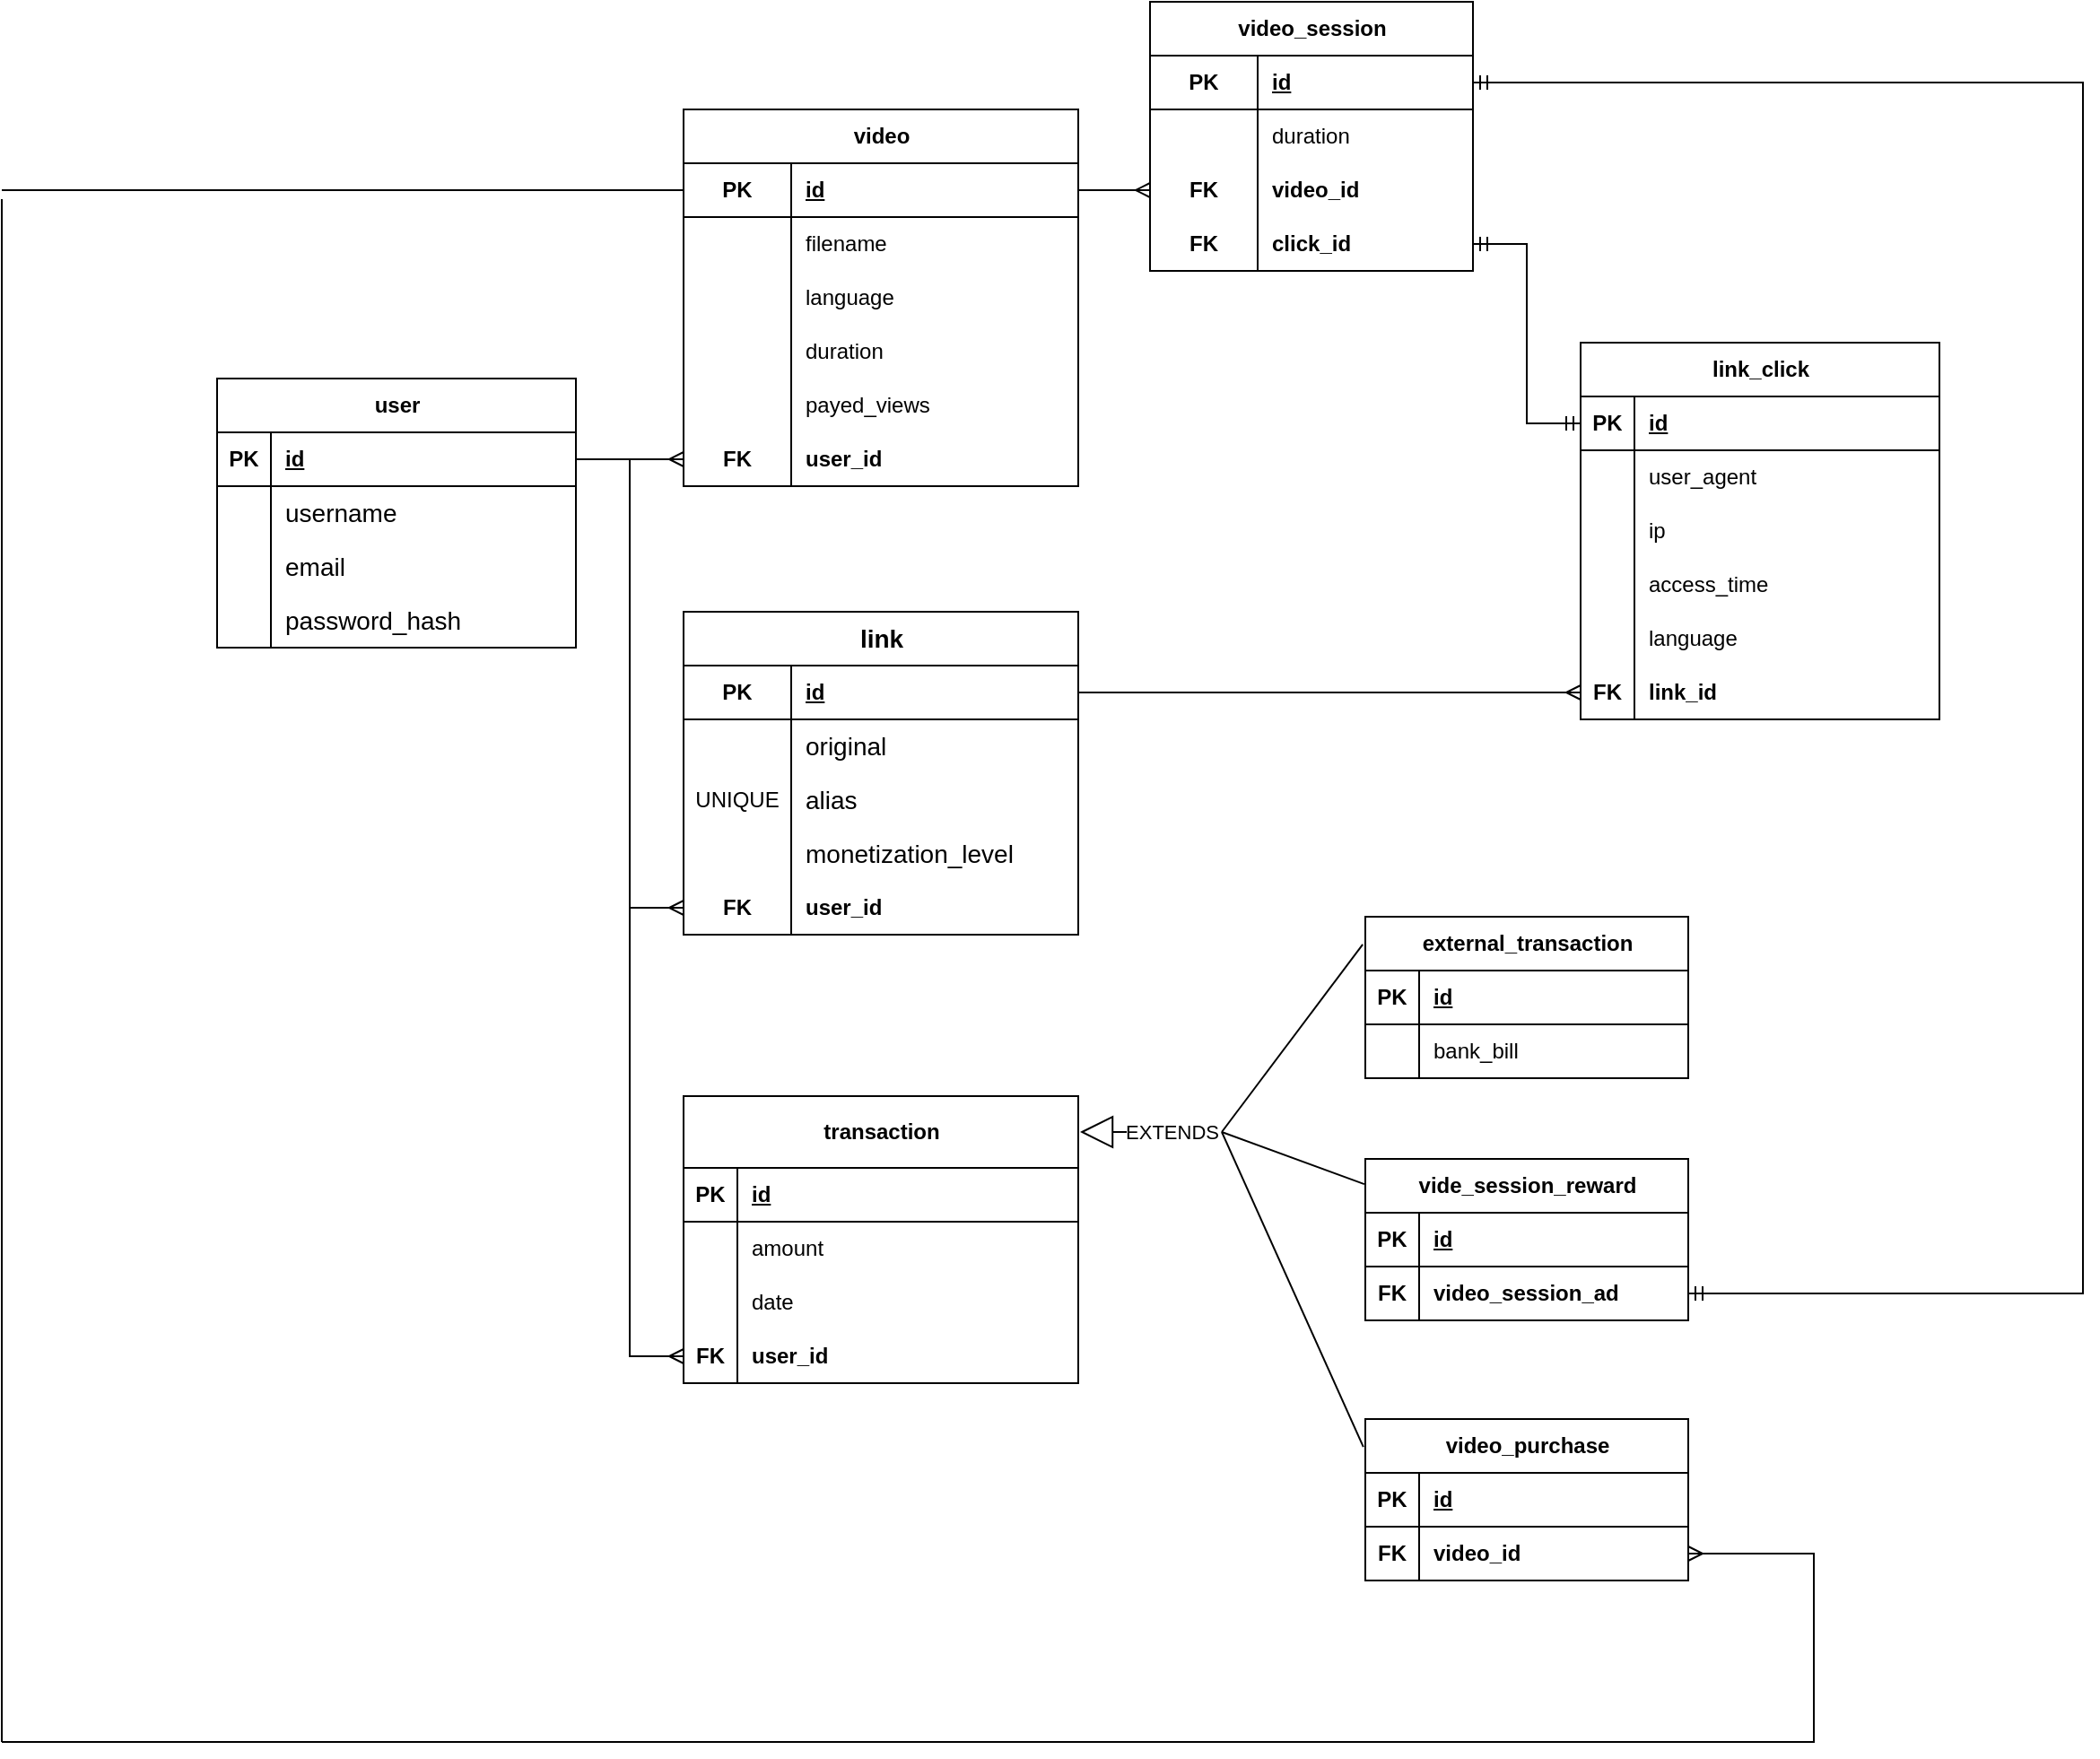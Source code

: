 <mxfile version="24.9.1">
  <diagram id="84lb5BMVJiAHXBHTGMeD" name="Страница — 1">
    <mxGraphModel dx="1819" dy="1204" grid="1" gridSize="10" guides="1" tooltips="1" connect="1" arrows="1" fold="1" page="0" pageScale="1" pageWidth="827" pageHeight="1169" background="none" math="0" shadow="0">
      <root>
        <mxCell id="0" />
        <mxCell id="1" parent="0" />
        <mxCell id="L04lhB4zYwfptx2WY5WY-3" value="user" style="shape=table;startSize=30;container=1;collapsible=1;childLayout=tableLayout;fixedRows=1;rowLines=0;fontStyle=1;align=center;resizeLast=1;html=1;" parent="1" vertex="1">
          <mxGeometry x="40" y="-120" width="200" height="150" as="geometry" />
        </mxCell>
        <mxCell id="L04lhB4zYwfptx2WY5WY-4" value="" style="shape=tableRow;horizontal=0;startSize=0;swimlaneHead=0;swimlaneBody=0;fillColor=none;collapsible=0;dropTarget=0;points=[[0,0.5],[1,0.5]];portConstraint=eastwest;top=0;left=0;right=0;bottom=1;" parent="L04lhB4zYwfptx2WY5WY-3" vertex="1">
          <mxGeometry y="30" width="200" height="30" as="geometry" />
        </mxCell>
        <mxCell id="L04lhB4zYwfptx2WY5WY-5" value="PK" style="shape=partialRectangle;connectable=0;fillColor=none;top=0;left=0;bottom=0;right=0;fontStyle=1;overflow=hidden;whiteSpace=wrap;html=1;" parent="L04lhB4zYwfptx2WY5WY-4" vertex="1">
          <mxGeometry width="30" height="30" as="geometry">
            <mxRectangle width="30" height="30" as="alternateBounds" />
          </mxGeometry>
        </mxCell>
        <mxCell id="L04lhB4zYwfptx2WY5WY-6" value="id" style="shape=partialRectangle;connectable=0;fillColor=none;top=0;left=0;bottom=0;right=0;align=left;spacingLeft=6;fontStyle=5;overflow=hidden;whiteSpace=wrap;html=1;" parent="L04lhB4zYwfptx2WY5WY-4" vertex="1">
          <mxGeometry x="30" width="170" height="30" as="geometry">
            <mxRectangle width="170" height="30" as="alternateBounds" />
          </mxGeometry>
        </mxCell>
        <mxCell id="L04lhB4zYwfptx2WY5WY-7" value="" style="shape=tableRow;horizontal=0;startSize=0;swimlaneHead=0;swimlaneBody=0;fillColor=none;collapsible=0;dropTarget=0;points=[[0,0.5],[1,0.5]];portConstraint=eastwest;top=0;left=0;right=0;bottom=0;" parent="L04lhB4zYwfptx2WY5WY-3" vertex="1">
          <mxGeometry y="60" width="200" height="30" as="geometry" />
        </mxCell>
        <mxCell id="L04lhB4zYwfptx2WY5WY-8" value="" style="shape=partialRectangle;connectable=0;fillColor=none;top=0;left=0;bottom=0;right=0;editable=1;overflow=hidden;whiteSpace=wrap;html=1;" parent="L04lhB4zYwfptx2WY5WY-7" vertex="1">
          <mxGeometry width="30" height="30" as="geometry">
            <mxRectangle width="30" height="30" as="alternateBounds" />
          </mxGeometry>
        </mxCell>
        <mxCell id="L04lhB4zYwfptx2WY5WY-9" value="&lt;span style=&quot;font-size: 14px; text-wrap: nowrap;&quot;&gt;username&lt;/span&gt;" style="shape=partialRectangle;connectable=0;fillColor=none;top=0;left=0;bottom=0;right=0;align=left;spacingLeft=6;overflow=hidden;whiteSpace=wrap;html=1;" parent="L04lhB4zYwfptx2WY5WY-7" vertex="1">
          <mxGeometry x="30" width="170" height="30" as="geometry">
            <mxRectangle width="170" height="30" as="alternateBounds" />
          </mxGeometry>
        </mxCell>
        <mxCell id="L04lhB4zYwfptx2WY5WY-10" value="" style="shape=tableRow;horizontal=0;startSize=0;swimlaneHead=0;swimlaneBody=0;fillColor=none;collapsible=0;dropTarget=0;points=[[0,0.5],[1,0.5]];portConstraint=eastwest;top=0;left=0;right=0;bottom=0;" parent="L04lhB4zYwfptx2WY5WY-3" vertex="1">
          <mxGeometry y="90" width="200" height="30" as="geometry" />
        </mxCell>
        <mxCell id="L04lhB4zYwfptx2WY5WY-11" value="" style="shape=partialRectangle;connectable=0;fillColor=none;top=0;left=0;bottom=0;right=0;editable=1;overflow=hidden;whiteSpace=wrap;html=1;" parent="L04lhB4zYwfptx2WY5WY-10" vertex="1">
          <mxGeometry width="30" height="30" as="geometry">
            <mxRectangle width="30" height="30" as="alternateBounds" />
          </mxGeometry>
        </mxCell>
        <mxCell id="L04lhB4zYwfptx2WY5WY-12" value="&lt;span style=&quot;font-size: 14px; text-wrap: nowrap;&quot;&gt;email&lt;/span&gt;" style="shape=partialRectangle;connectable=0;fillColor=none;top=0;left=0;bottom=0;right=0;align=left;spacingLeft=6;overflow=hidden;whiteSpace=wrap;html=1;" parent="L04lhB4zYwfptx2WY5WY-10" vertex="1">
          <mxGeometry x="30" width="170" height="30" as="geometry">
            <mxRectangle width="170" height="30" as="alternateBounds" />
          </mxGeometry>
        </mxCell>
        <mxCell id="L04lhB4zYwfptx2WY5WY-13" value="" style="shape=tableRow;horizontal=0;startSize=0;swimlaneHead=0;swimlaneBody=0;fillColor=none;collapsible=0;dropTarget=0;points=[[0,0.5],[1,0.5]];portConstraint=eastwest;top=0;left=0;right=0;bottom=0;" parent="L04lhB4zYwfptx2WY5WY-3" vertex="1">
          <mxGeometry y="120" width="200" height="30" as="geometry" />
        </mxCell>
        <mxCell id="L04lhB4zYwfptx2WY5WY-14" value="" style="shape=partialRectangle;connectable=0;fillColor=none;top=0;left=0;bottom=0;right=0;editable=1;overflow=hidden;whiteSpace=wrap;html=1;" parent="L04lhB4zYwfptx2WY5WY-13" vertex="1">
          <mxGeometry width="30" height="30" as="geometry">
            <mxRectangle width="30" height="30" as="alternateBounds" />
          </mxGeometry>
        </mxCell>
        <mxCell id="L04lhB4zYwfptx2WY5WY-15" value="&lt;span style=&quot;font-size: 14px; text-wrap: nowrap;&quot;&gt;password_hash&lt;/span&gt;" style="shape=partialRectangle;connectable=0;fillColor=none;top=0;left=0;bottom=0;right=0;align=left;spacingLeft=6;overflow=hidden;whiteSpace=wrap;html=1;" parent="L04lhB4zYwfptx2WY5WY-13" vertex="1">
          <mxGeometry x="30" width="170" height="30" as="geometry">
            <mxRectangle width="170" height="30" as="alternateBounds" />
          </mxGeometry>
        </mxCell>
        <mxCell id="L04lhB4zYwfptx2WY5WY-22" value="link" style="shape=table;startSize=30;container=1;collapsible=1;childLayout=tableLayout;fixedRows=1;rowLines=0;fontStyle=1;align=center;resizeLast=1;html=1;fontSize=14;" parent="1" vertex="1">
          <mxGeometry x="300" y="10" width="220" height="180" as="geometry" />
        </mxCell>
        <mxCell id="L04lhB4zYwfptx2WY5WY-23" value="" style="shape=tableRow;horizontal=0;startSize=0;swimlaneHead=0;swimlaneBody=0;fillColor=none;collapsible=0;dropTarget=0;points=[[0,0.5],[1,0.5]];portConstraint=eastwest;top=0;left=0;right=0;bottom=1;" parent="L04lhB4zYwfptx2WY5WY-22" vertex="1">
          <mxGeometry y="30" width="220" height="30" as="geometry" />
        </mxCell>
        <mxCell id="L04lhB4zYwfptx2WY5WY-24" value="PK" style="shape=partialRectangle;connectable=0;fillColor=none;top=0;left=0;bottom=0;right=0;fontStyle=1;overflow=hidden;whiteSpace=wrap;html=1;" parent="L04lhB4zYwfptx2WY5WY-23" vertex="1">
          <mxGeometry width="60" height="30" as="geometry">
            <mxRectangle width="60" height="30" as="alternateBounds" />
          </mxGeometry>
        </mxCell>
        <mxCell id="L04lhB4zYwfptx2WY5WY-25" value="id" style="shape=partialRectangle;connectable=0;fillColor=none;top=0;left=0;bottom=0;right=0;align=left;spacingLeft=6;fontStyle=5;overflow=hidden;whiteSpace=wrap;html=1;" parent="L04lhB4zYwfptx2WY5WY-23" vertex="1">
          <mxGeometry x="60" width="160" height="30" as="geometry">
            <mxRectangle width="160" height="30" as="alternateBounds" />
          </mxGeometry>
        </mxCell>
        <mxCell id="L04lhB4zYwfptx2WY5WY-26" value="" style="shape=tableRow;horizontal=0;startSize=0;swimlaneHead=0;swimlaneBody=0;fillColor=none;collapsible=0;dropTarget=0;points=[[0,0.5],[1,0.5]];portConstraint=eastwest;top=0;left=0;right=0;bottom=0;" parent="L04lhB4zYwfptx2WY5WY-22" vertex="1">
          <mxGeometry y="60" width="220" height="30" as="geometry" />
        </mxCell>
        <mxCell id="L04lhB4zYwfptx2WY5WY-27" value="" style="shape=partialRectangle;connectable=0;fillColor=none;top=0;left=0;bottom=0;right=0;editable=1;overflow=hidden;whiteSpace=wrap;html=1;" parent="L04lhB4zYwfptx2WY5WY-26" vertex="1">
          <mxGeometry width="60" height="30" as="geometry">
            <mxRectangle width="60" height="30" as="alternateBounds" />
          </mxGeometry>
        </mxCell>
        <mxCell id="L04lhB4zYwfptx2WY5WY-28" value="&lt;span style=&quot;font-size: 14px; text-wrap: nowrap;&quot;&gt;original&lt;/span&gt;" style="shape=partialRectangle;connectable=0;fillColor=none;top=0;left=0;bottom=0;right=0;align=left;spacingLeft=6;overflow=hidden;whiteSpace=wrap;html=1;" parent="L04lhB4zYwfptx2WY5WY-26" vertex="1">
          <mxGeometry x="60" width="160" height="30" as="geometry">
            <mxRectangle width="160" height="30" as="alternateBounds" />
          </mxGeometry>
        </mxCell>
        <mxCell id="L04lhB4zYwfptx2WY5WY-29" value="" style="shape=tableRow;horizontal=0;startSize=0;swimlaneHead=0;swimlaneBody=0;fillColor=none;collapsible=0;dropTarget=0;points=[[0,0.5],[1,0.5]];portConstraint=eastwest;top=0;left=0;right=0;bottom=0;" parent="L04lhB4zYwfptx2WY5WY-22" vertex="1">
          <mxGeometry y="90" width="220" height="30" as="geometry" />
        </mxCell>
        <mxCell id="L04lhB4zYwfptx2WY5WY-30" value="UNIQUE" style="shape=partialRectangle;connectable=0;fillColor=none;top=0;left=0;bottom=0;right=0;editable=1;overflow=hidden;whiteSpace=wrap;html=1;" parent="L04lhB4zYwfptx2WY5WY-29" vertex="1">
          <mxGeometry width="60" height="30" as="geometry">
            <mxRectangle width="60" height="30" as="alternateBounds" />
          </mxGeometry>
        </mxCell>
        <mxCell id="L04lhB4zYwfptx2WY5WY-31" value="&lt;font style=&quot;font-size: 14px;&quot;&gt;alias&lt;/font&gt;" style="shape=partialRectangle;connectable=0;fillColor=none;top=0;left=0;bottom=0;right=0;align=left;spacingLeft=6;overflow=hidden;whiteSpace=wrap;html=1;" parent="L04lhB4zYwfptx2WY5WY-29" vertex="1">
          <mxGeometry x="60" width="160" height="30" as="geometry">
            <mxRectangle width="160" height="30" as="alternateBounds" />
          </mxGeometry>
        </mxCell>
        <mxCell id="eDXfLasM6yerh4H2nlB9-46" value="" style="shape=tableRow;horizontal=0;startSize=0;swimlaneHead=0;swimlaneBody=0;fillColor=none;collapsible=0;dropTarget=0;points=[[0,0.5],[1,0.5]];portConstraint=eastwest;top=0;left=0;right=0;bottom=0;" parent="L04lhB4zYwfptx2WY5WY-22" vertex="1">
          <mxGeometry y="120" width="220" height="30" as="geometry" />
        </mxCell>
        <mxCell id="eDXfLasM6yerh4H2nlB9-47" value="" style="shape=partialRectangle;connectable=0;fillColor=none;top=0;left=0;bottom=0;right=0;editable=1;overflow=hidden;whiteSpace=wrap;html=1;" parent="eDXfLasM6yerh4H2nlB9-46" vertex="1">
          <mxGeometry width="60" height="30" as="geometry">
            <mxRectangle width="60" height="30" as="alternateBounds" />
          </mxGeometry>
        </mxCell>
        <mxCell id="eDXfLasM6yerh4H2nlB9-48" value="&lt;span style=&quot;font-size: 14px;&quot;&gt;monetization_level&lt;/span&gt;" style="shape=partialRectangle;connectable=0;fillColor=none;top=0;left=0;bottom=0;right=0;align=left;spacingLeft=6;overflow=hidden;whiteSpace=wrap;html=1;" parent="eDXfLasM6yerh4H2nlB9-46" vertex="1">
          <mxGeometry x="60" width="160" height="30" as="geometry">
            <mxRectangle width="160" height="30" as="alternateBounds" />
          </mxGeometry>
        </mxCell>
        <mxCell id="L04lhB4zYwfptx2WY5WY-32" value="" style="shape=tableRow;horizontal=0;startSize=0;swimlaneHead=0;swimlaneBody=0;fillColor=none;collapsible=0;dropTarget=0;points=[[0,0.5],[1,0.5]];portConstraint=eastwest;top=0;left=0;right=0;bottom=0;" parent="L04lhB4zYwfptx2WY5WY-22" vertex="1">
          <mxGeometry y="150" width="220" height="30" as="geometry" />
        </mxCell>
        <mxCell id="L04lhB4zYwfptx2WY5WY-33" value="FK" style="shape=partialRectangle;connectable=0;fillColor=none;top=0;left=0;bottom=0;right=0;editable=1;overflow=hidden;whiteSpace=wrap;html=1;fontStyle=1" parent="L04lhB4zYwfptx2WY5WY-32" vertex="1">
          <mxGeometry width="60" height="30" as="geometry">
            <mxRectangle width="60" height="30" as="alternateBounds" />
          </mxGeometry>
        </mxCell>
        <mxCell id="L04lhB4zYwfptx2WY5WY-34" value="user_id" style="shape=partialRectangle;connectable=0;fillColor=none;top=0;left=0;bottom=0;right=0;align=left;spacingLeft=6;overflow=hidden;whiteSpace=wrap;html=1;fontStyle=1" parent="L04lhB4zYwfptx2WY5WY-32" vertex="1">
          <mxGeometry x="60" width="160" height="30" as="geometry">
            <mxRectangle width="160" height="30" as="alternateBounds" />
          </mxGeometry>
        </mxCell>
        <mxCell id="L04lhB4zYwfptx2WY5WY-64" value="video" style="shape=table;startSize=30;container=1;collapsible=1;childLayout=tableLayout;fixedRows=1;rowLines=0;fontStyle=1;align=center;resizeLast=1;html=1;" parent="1" vertex="1">
          <mxGeometry x="300" y="-270" width="220" height="210" as="geometry" />
        </mxCell>
        <mxCell id="L04lhB4zYwfptx2WY5WY-65" value="" style="shape=tableRow;horizontal=0;startSize=0;swimlaneHead=0;swimlaneBody=0;fillColor=none;collapsible=0;dropTarget=0;points=[[0,0.5],[1,0.5]];portConstraint=eastwest;top=0;left=0;right=0;bottom=1;" parent="L04lhB4zYwfptx2WY5WY-64" vertex="1">
          <mxGeometry y="30" width="220" height="30" as="geometry" />
        </mxCell>
        <mxCell id="L04lhB4zYwfptx2WY5WY-66" value="PK" style="shape=partialRectangle;connectable=0;fillColor=none;top=0;left=0;bottom=0;right=0;fontStyle=1;overflow=hidden;whiteSpace=wrap;html=1;" parent="L04lhB4zYwfptx2WY5WY-65" vertex="1">
          <mxGeometry width="60" height="30" as="geometry">
            <mxRectangle width="60" height="30" as="alternateBounds" />
          </mxGeometry>
        </mxCell>
        <mxCell id="L04lhB4zYwfptx2WY5WY-67" value="id" style="shape=partialRectangle;connectable=0;fillColor=none;top=0;left=0;bottom=0;right=0;align=left;spacingLeft=6;fontStyle=5;overflow=hidden;whiteSpace=wrap;html=1;" parent="L04lhB4zYwfptx2WY5WY-65" vertex="1">
          <mxGeometry x="60" width="160" height="30" as="geometry">
            <mxRectangle width="160" height="30" as="alternateBounds" />
          </mxGeometry>
        </mxCell>
        <mxCell id="L04lhB4zYwfptx2WY5WY-68" value="" style="shape=tableRow;horizontal=0;startSize=0;swimlaneHead=0;swimlaneBody=0;fillColor=none;collapsible=0;dropTarget=0;points=[[0,0.5],[1,0.5]];portConstraint=eastwest;top=0;left=0;right=0;bottom=0;" parent="L04lhB4zYwfptx2WY5WY-64" vertex="1">
          <mxGeometry y="60" width="220" height="30" as="geometry" />
        </mxCell>
        <mxCell id="L04lhB4zYwfptx2WY5WY-69" value="" style="shape=partialRectangle;connectable=0;fillColor=none;top=0;left=0;bottom=0;right=0;editable=1;overflow=hidden;whiteSpace=wrap;html=1;fontSize=12;" parent="L04lhB4zYwfptx2WY5WY-68" vertex="1">
          <mxGeometry width="60" height="30" as="geometry">
            <mxRectangle width="60" height="30" as="alternateBounds" />
          </mxGeometry>
        </mxCell>
        <mxCell id="L04lhB4zYwfptx2WY5WY-70" value="filename" style="shape=partialRectangle;connectable=0;fillColor=none;top=0;left=0;bottom=0;right=0;align=left;spacingLeft=6;overflow=hidden;whiteSpace=wrap;html=1;" parent="L04lhB4zYwfptx2WY5WY-68" vertex="1">
          <mxGeometry x="60" width="160" height="30" as="geometry">
            <mxRectangle width="160" height="30" as="alternateBounds" />
          </mxGeometry>
        </mxCell>
        <mxCell id="eDXfLasM6yerh4H2nlB9-4" value="" style="shape=tableRow;horizontal=0;startSize=0;swimlaneHead=0;swimlaneBody=0;fillColor=none;collapsible=0;dropTarget=0;points=[[0,0.5],[1,0.5]];portConstraint=eastwest;top=0;left=0;right=0;bottom=0;" parent="L04lhB4zYwfptx2WY5WY-64" vertex="1">
          <mxGeometry y="90" width="220" height="30" as="geometry" />
        </mxCell>
        <mxCell id="eDXfLasM6yerh4H2nlB9-5" value="" style="shape=partialRectangle;connectable=0;fillColor=none;top=0;left=0;bottom=0;right=0;editable=1;overflow=hidden;whiteSpace=wrap;html=1;fontSize=12;" parent="eDXfLasM6yerh4H2nlB9-4" vertex="1">
          <mxGeometry width="60" height="30" as="geometry">
            <mxRectangle width="60" height="30" as="alternateBounds" />
          </mxGeometry>
        </mxCell>
        <mxCell id="eDXfLasM6yerh4H2nlB9-6" value="language" style="shape=partialRectangle;connectable=0;fillColor=none;top=0;left=0;bottom=0;right=0;align=left;spacingLeft=6;overflow=hidden;whiteSpace=wrap;html=1;" parent="eDXfLasM6yerh4H2nlB9-4" vertex="1">
          <mxGeometry x="60" width="160" height="30" as="geometry">
            <mxRectangle width="160" height="30" as="alternateBounds" />
          </mxGeometry>
        </mxCell>
        <mxCell id="eDXfLasM6yerh4H2nlB9-27" value="" style="shape=tableRow;horizontal=0;startSize=0;swimlaneHead=0;swimlaneBody=0;fillColor=none;collapsible=0;dropTarget=0;points=[[0,0.5],[1,0.5]];portConstraint=eastwest;top=0;left=0;right=0;bottom=0;" parent="L04lhB4zYwfptx2WY5WY-64" vertex="1">
          <mxGeometry y="120" width="220" height="30" as="geometry" />
        </mxCell>
        <mxCell id="eDXfLasM6yerh4H2nlB9-28" value="" style="shape=partialRectangle;connectable=0;fillColor=none;top=0;left=0;bottom=0;right=0;editable=1;overflow=hidden;whiteSpace=wrap;html=1;fontSize=12;" parent="eDXfLasM6yerh4H2nlB9-27" vertex="1">
          <mxGeometry width="60" height="30" as="geometry">
            <mxRectangle width="60" height="30" as="alternateBounds" />
          </mxGeometry>
        </mxCell>
        <mxCell id="eDXfLasM6yerh4H2nlB9-29" value="duration" style="shape=partialRectangle;connectable=0;fillColor=none;top=0;left=0;bottom=0;right=0;align=left;spacingLeft=6;overflow=hidden;whiteSpace=wrap;html=1;" parent="eDXfLasM6yerh4H2nlB9-27" vertex="1">
          <mxGeometry x="60" width="160" height="30" as="geometry">
            <mxRectangle width="160" height="30" as="alternateBounds" />
          </mxGeometry>
        </mxCell>
        <mxCell id="eDXfLasM6yerh4H2nlB9-43" value="" style="shape=tableRow;horizontal=0;startSize=0;swimlaneHead=0;swimlaneBody=0;fillColor=none;collapsible=0;dropTarget=0;points=[[0,0.5],[1,0.5]];portConstraint=eastwest;top=0;left=0;right=0;bottom=0;" parent="L04lhB4zYwfptx2WY5WY-64" vertex="1">
          <mxGeometry y="150" width="220" height="30" as="geometry" />
        </mxCell>
        <mxCell id="eDXfLasM6yerh4H2nlB9-44" value="" style="shape=partialRectangle;connectable=0;fillColor=none;top=0;left=0;bottom=0;right=0;editable=1;overflow=hidden;whiteSpace=wrap;html=1;fontSize=12;" parent="eDXfLasM6yerh4H2nlB9-43" vertex="1">
          <mxGeometry width="60" height="30" as="geometry">
            <mxRectangle width="60" height="30" as="alternateBounds" />
          </mxGeometry>
        </mxCell>
        <mxCell id="eDXfLasM6yerh4H2nlB9-45" value="payed_views" style="shape=partialRectangle;connectable=0;fillColor=none;top=0;left=0;bottom=0;right=0;align=left;spacingLeft=6;overflow=hidden;whiteSpace=wrap;html=1;" parent="eDXfLasM6yerh4H2nlB9-43" vertex="1">
          <mxGeometry x="60" width="160" height="30" as="geometry">
            <mxRectangle width="160" height="30" as="alternateBounds" />
          </mxGeometry>
        </mxCell>
        <mxCell id="L04lhB4zYwfptx2WY5WY-71" value="" style="shape=tableRow;horizontal=0;startSize=0;swimlaneHead=0;swimlaneBody=0;fillColor=none;collapsible=0;dropTarget=0;points=[[0,0.5],[1,0.5]];portConstraint=eastwest;top=0;left=0;right=0;bottom=0;" parent="L04lhB4zYwfptx2WY5WY-64" vertex="1">
          <mxGeometry y="180" width="220" height="30" as="geometry" />
        </mxCell>
        <mxCell id="L04lhB4zYwfptx2WY5WY-72" value="FK" style="shape=partialRectangle;connectable=0;fillColor=none;top=0;left=0;bottom=0;right=0;editable=1;overflow=hidden;whiteSpace=wrap;html=1;fontStyle=1" parent="L04lhB4zYwfptx2WY5WY-71" vertex="1">
          <mxGeometry width="60" height="30" as="geometry">
            <mxRectangle width="60" height="30" as="alternateBounds" />
          </mxGeometry>
        </mxCell>
        <mxCell id="L04lhB4zYwfptx2WY5WY-73" value="user_id" style="shape=partialRectangle;connectable=0;fillColor=none;top=0;left=0;bottom=0;right=0;align=left;spacingLeft=6;overflow=hidden;whiteSpace=wrap;html=1;fontStyle=1" parent="L04lhB4zYwfptx2WY5WY-71" vertex="1">
          <mxGeometry x="60" width="160" height="30" as="geometry">
            <mxRectangle width="160" height="30" as="alternateBounds" />
          </mxGeometry>
        </mxCell>
        <mxCell id="L04lhB4zYwfptx2WY5WY-116" value="" style="edgeStyle=entityRelationEdgeStyle;fontSize=12;html=1;endArrow=ERmany;rounded=0;" parent="1" source="L04lhB4zYwfptx2WY5WY-4" target="L04lhB4zYwfptx2WY5WY-32" edge="1">
          <mxGeometry width="100" height="100" relative="1" as="geometry">
            <mxPoint x="50" y="260" as="sourcePoint" />
            <mxPoint x="110" y="200" as="targetPoint" />
            <Array as="points">
              <mxPoint x="20" y="130" />
              <mxPoint x="50" y="160" />
              <mxPoint x="360" y="40" />
              <mxPoint x="70" y="110" />
              <mxPoint x="40" y="140" />
              <mxPoint x="40" y="50" />
              <mxPoint x="70" y="60" />
              <mxPoint x="20" y="-50" />
            </Array>
          </mxGeometry>
        </mxCell>
        <mxCell id="L04lhB4zYwfptx2WY5WY-117" value="" style="edgeStyle=entityRelationEdgeStyle;fontSize=12;html=1;endArrow=ERmany;rounded=0;entryX=0;entryY=0.5;entryDx=0;entryDy=0;" parent="1" source="L04lhB4zYwfptx2WY5WY-4" target="L04lhB4zYwfptx2WY5WY-71" edge="1">
          <mxGeometry width="100" height="100" relative="1" as="geometry">
            <mxPoint x="110" y="180" as="sourcePoint" />
            <mxPoint x="210" y="80" as="targetPoint" />
          </mxGeometry>
        </mxCell>
        <mxCell id="L04lhB4zYwfptx2WY5WY-132" value="link_click" style="shape=table;startSize=30;container=1;collapsible=1;childLayout=tableLayout;fixedRows=1;rowLines=0;fontStyle=1;align=center;resizeLast=1;html=1;" parent="1" vertex="1">
          <mxGeometry x="800" y="-140" width="200" height="210" as="geometry" />
        </mxCell>
        <mxCell id="L04lhB4zYwfptx2WY5WY-133" value="" style="shape=tableRow;horizontal=0;startSize=0;swimlaneHead=0;swimlaneBody=0;fillColor=none;collapsible=0;dropTarget=0;points=[[0,0.5],[1,0.5]];portConstraint=eastwest;top=0;left=0;right=0;bottom=1;" parent="L04lhB4zYwfptx2WY5WY-132" vertex="1">
          <mxGeometry y="30" width="200" height="30" as="geometry" />
        </mxCell>
        <mxCell id="L04lhB4zYwfptx2WY5WY-134" value="PK" style="shape=partialRectangle;connectable=0;fillColor=none;top=0;left=0;bottom=0;right=0;fontStyle=1;overflow=hidden;whiteSpace=wrap;html=1;" parent="L04lhB4zYwfptx2WY5WY-133" vertex="1">
          <mxGeometry width="30" height="30" as="geometry">
            <mxRectangle width="30" height="30" as="alternateBounds" />
          </mxGeometry>
        </mxCell>
        <mxCell id="L04lhB4zYwfptx2WY5WY-135" value="id" style="shape=partialRectangle;connectable=0;fillColor=none;top=0;left=0;bottom=0;right=0;align=left;spacingLeft=6;fontStyle=5;overflow=hidden;whiteSpace=wrap;html=1;" parent="L04lhB4zYwfptx2WY5WY-133" vertex="1">
          <mxGeometry x="30" width="170" height="30" as="geometry">
            <mxRectangle width="170" height="30" as="alternateBounds" />
          </mxGeometry>
        </mxCell>
        <mxCell id="L04lhB4zYwfptx2WY5WY-136" value="" style="shape=tableRow;horizontal=0;startSize=0;swimlaneHead=0;swimlaneBody=0;fillColor=none;collapsible=0;dropTarget=0;points=[[0,0.5],[1,0.5]];portConstraint=eastwest;top=0;left=0;right=0;bottom=0;" parent="L04lhB4zYwfptx2WY5WY-132" vertex="1">
          <mxGeometry y="60" width="200" height="30" as="geometry" />
        </mxCell>
        <mxCell id="L04lhB4zYwfptx2WY5WY-137" value="" style="shape=partialRectangle;connectable=0;fillColor=none;top=0;left=0;bottom=0;right=0;editable=1;overflow=hidden;whiteSpace=wrap;html=1;" parent="L04lhB4zYwfptx2WY5WY-136" vertex="1">
          <mxGeometry width="30" height="30" as="geometry">
            <mxRectangle width="30" height="30" as="alternateBounds" />
          </mxGeometry>
        </mxCell>
        <mxCell id="L04lhB4zYwfptx2WY5WY-138" value="user_agent&lt;span style=&quot;white-space: pre;&quot;&gt;&#x9;&lt;/span&gt;" style="shape=partialRectangle;connectable=0;fillColor=none;top=0;left=0;bottom=0;right=0;align=left;spacingLeft=6;overflow=hidden;whiteSpace=wrap;html=1;" parent="L04lhB4zYwfptx2WY5WY-136" vertex="1">
          <mxGeometry x="30" width="170" height="30" as="geometry">
            <mxRectangle width="170" height="30" as="alternateBounds" />
          </mxGeometry>
        </mxCell>
        <mxCell id="L04lhB4zYwfptx2WY5WY-139" value="" style="shape=tableRow;horizontal=0;startSize=0;swimlaneHead=0;swimlaneBody=0;fillColor=none;collapsible=0;dropTarget=0;points=[[0,0.5],[1,0.5]];portConstraint=eastwest;top=0;left=0;right=0;bottom=0;" parent="L04lhB4zYwfptx2WY5WY-132" vertex="1">
          <mxGeometry y="90" width="200" height="30" as="geometry" />
        </mxCell>
        <mxCell id="L04lhB4zYwfptx2WY5WY-140" value="" style="shape=partialRectangle;connectable=0;fillColor=none;top=0;left=0;bottom=0;right=0;editable=1;overflow=hidden;whiteSpace=wrap;html=1;" parent="L04lhB4zYwfptx2WY5WY-139" vertex="1">
          <mxGeometry width="30" height="30" as="geometry">
            <mxRectangle width="30" height="30" as="alternateBounds" />
          </mxGeometry>
        </mxCell>
        <mxCell id="L04lhB4zYwfptx2WY5WY-141" value="ip" style="shape=partialRectangle;connectable=0;fillColor=none;top=0;left=0;bottom=0;right=0;align=left;spacingLeft=6;overflow=hidden;whiteSpace=wrap;html=1;" parent="L04lhB4zYwfptx2WY5WY-139" vertex="1">
          <mxGeometry x="30" width="170" height="30" as="geometry">
            <mxRectangle width="170" height="30" as="alternateBounds" />
          </mxGeometry>
        </mxCell>
        <mxCell id="L04lhB4zYwfptx2WY5WY-142" value="" style="shape=tableRow;horizontal=0;startSize=0;swimlaneHead=0;swimlaneBody=0;fillColor=none;collapsible=0;dropTarget=0;points=[[0,0.5],[1,0.5]];portConstraint=eastwest;top=0;left=0;right=0;bottom=0;" parent="L04lhB4zYwfptx2WY5WY-132" vertex="1">
          <mxGeometry y="120" width="200" height="30" as="geometry" />
        </mxCell>
        <mxCell id="L04lhB4zYwfptx2WY5WY-143" value="" style="shape=partialRectangle;connectable=0;fillColor=none;top=0;left=0;bottom=0;right=0;editable=1;overflow=hidden;whiteSpace=wrap;html=1;" parent="L04lhB4zYwfptx2WY5WY-142" vertex="1">
          <mxGeometry width="30" height="30" as="geometry">
            <mxRectangle width="30" height="30" as="alternateBounds" />
          </mxGeometry>
        </mxCell>
        <mxCell id="L04lhB4zYwfptx2WY5WY-144" value="access_time" style="shape=partialRectangle;connectable=0;fillColor=none;top=0;left=0;bottom=0;right=0;align=left;spacingLeft=6;overflow=hidden;whiteSpace=wrap;html=1;" parent="L04lhB4zYwfptx2WY5WY-142" vertex="1">
          <mxGeometry x="30" width="170" height="30" as="geometry">
            <mxRectangle width="170" height="30" as="alternateBounds" />
          </mxGeometry>
        </mxCell>
        <mxCell id="L04lhB4zYwfptx2WY5WY-247" value="" style="shape=tableRow;horizontal=0;startSize=0;swimlaneHead=0;swimlaneBody=0;fillColor=none;collapsible=0;dropTarget=0;points=[[0,0.5],[1,0.5]];portConstraint=eastwest;top=0;left=0;right=0;bottom=0;" parent="L04lhB4zYwfptx2WY5WY-132" vertex="1">
          <mxGeometry y="150" width="200" height="30" as="geometry" />
        </mxCell>
        <mxCell id="L04lhB4zYwfptx2WY5WY-248" value="" style="shape=partialRectangle;connectable=0;fillColor=none;top=0;left=0;bottom=0;right=0;editable=1;overflow=hidden;whiteSpace=wrap;html=1;" parent="L04lhB4zYwfptx2WY5WY-247" vertex="1">
          <mxGeometry width="30" height="30" as="geometry">
            <mxRectangle width="30" height="30" as="alternateBounds" />
          </mxGeometry>
        </mxCell>
        <mxCell id="L04lhB4zYwfptx2WY5WY-249" value="language" style="shape=partialRectangle;connectable=0;fillColor=none;top=0;left=0;bottom=0;right=0;align=left;spacingLeft=6;overflow=hidden;whiteSpace=wrap;html=1;" parent="L04lhB4zYwfptx2WY5WY-247" vertex="1">
          <mxGeometry x="30" width="170" height="30" as="geometry">
            <mxRectangle width="170" height="30" as="alternateBounds" />
          </mxGeometry>
        </mxCell>
        <mxCell id="L04lhB4zYwfptx2WY5WY-161" value="" style="shape=tableRow;horizontal=0;startSize=0;swimlaneHead=0;swimlaneBody=0;fillColor=none;collapsible=0;dropTarget=0;points=[[0,0.5],[1,0.5]];portConstraint=eastwest;top=0;left=0;right=0;bottom=0;" parent="L04lhB4zYwfptx2WY5WY-132" vertex="1">
          <mxGeometry y="180" width="200" height="30" as="geometry" />
        </mxCell>
        <mxCell id="L04lhB4zYwfptx2WY5WY-162" value="FK" style="shape=partialRectangle;connectable=0;fillColor=none;top=0;left=0;bottom=0;right=0;editable=1;overflow=hidden;whiteSpace=wrap;html=1;fontStyle=1" parent="L04lhB4zYwfptx2WY5WY-161" vertex="1">
          <mxGeometry width="30" height="30" as="geometry">
            <mxRectangle width="30" height="30" as="alternateBounds" />
          </mxGeometry>
        </mxCell>
        <mxCell id="L04lhB4zYwfptx2WY5WY-163" value="link_id" style="shape=partialRectangle;connectable=0;fillColor=none;top=0;left=0;bottom=0;right=0;align=left;spacingLeft=6;overflow=hidden;whiteSpace=wrap;html=1;fontStyle=1" parent="L04lhB4zYwfptx2WY5WY-161" vertex="1">
          <mxGeometry x="30" width="170" height="30" as="geometry">
            <mxRectangle width="170" height="30" as="alternateBounds" />
          </mxGeometry>
        </mxCell>
        <mxCell id="L04lhB4zYwfptx2WY5WY-165" value="" style="edgeStyle=entityRelationEdgeStyle;fontSize=12;html=1;endArrow=ERmany;rounded=0;exitX=1;exitY=0.5;exitDx=0;exitDy=0;entryX=0;entryY=0.5;entryDx=0;entryDy=0;" parent="1" source="L04lhB4zYwfptx2WY5WY-23" target="L04lhB4zYwfptx2WY5WY-161" edge="1">
          <mxGeometry width="100" height="100" relative="1" as="geometry">
            <mxPoint x="530" y="60" as="sourcePoint" />
            <mxPoint x="630" y="-40" as="targetPoint" />
          </mxGeometry>
        </mxCell>
        <mxCell id="L04lhB4zYwfptx2WY5WY-213" value="video_session" style="shape=table;startSize=30;container=1;collapsible=1;childLayout=tableLayout;fixedRows=1;rowLines=0;fontStyle=1;align=center;resizeLast=1;html=1;" parent="1" vertex="1">
          <mxGeometry x="560" y="-330" width="180" height="150" as="geometry" />
        </mxCell>
        <mxCell id="L04lhB4zYwfptx2WY5WY-214" value="" style="shape=tableRow;horizontal=0;startSize=0;swimlaneHead=0;swimlaneBody=0;fillColor=none;collapsible=0;dropTarget=0;points=[[0,0.5],[1,0.5]];portConstraint=eastwest;top=0;left=0;right=0;bottom=1;" parent="L04lhB4zYwfptx2WY5WY-213" vertex="1">
          <mxGeometry y="30" width="180" height="30" as="geometry" />
        </mxCell>
        <mxCell id="L04lhB4zYwfptx2WY5WY-215" value="PK" style="shape=partialRectangle;connectable=0;fillColor=none;top=0;left=0;bottom=0;right=0;fontStyle=1;overflow=hidden;whiteSpace=wrap;html=1;" parent="L04lhB4zYwfptx2WY5WY-214" vertex="1">
          <mxGeometry width="60" height="30" as="geometry">
            <mxRectangle width="60" height="30" as="alternateBounds" />
          </mxGeometry>
        </mxCell>
        <mxCell id="L04lhB4zYwfptx2WY5WY-216" value="id" style="shape=partialRectangle;connectable=0;fillColor=none;top=0;left=0;bottom=0;right=0;align=left;spacingLeft=6;fontStyle=5;overflow=hidden;whiteSpace=wrap;html=1;" parent="L04lhB4zYwfptx2WY5WY-214" vertex="1">
          <mxGeometry x="60" width="120" height="30" as="geometry">
            <mxRectangle width="120" height="30" as="alternateBounds" />
          </mxGeometry>
        </mxCell>
        <mxCell id="L04lhB4zYwfptx2WY5WY-217" value="" style="shape=tableRow;horizontal=0;startSize=0;swimlaneHead=0;swimlaneBody=0;fillColor=none;collapsible=0;dropTarget=0;points=[[0,0.5],[1,0.5]];portConstraint=eastwest;top=0;left=0;right=0;bottom=0;fontStyle=1" parent="L04lhB4zYwfptx2WY5WY-213" vertex="1">
          <mxGeometry y="60" width="180" height="30" as="geometry" />
        </mxCell>
        <mxCell id="L04lhB4zYwfptx2WY5WY-218" value="" style="shape=partialRectangle;connectable=0;fillColor=none;top=0;left=0;bottom=0;right=0;editable=1;overflow=hidden;whiteSpace=wrap;html=1;" parent="L04lhB4zYwfptx2WY5WY-217" vertex="1">
          <mxGeometry width="60" height="30" as="geometry">
            <mxRectangle width="60" height="30" as="alternateBounds" />
          </mxGeometry>
        </mxCell>
        <mxCell id="L04lhB4zYwfptx2WY5WY-219" value="duration" style="shape=partialRectangle;connectable=0;fillColor=none;top=0;left=0;bottom=0;right=0;align=left;spacingLeft=6;overflow=hidden;whiteSpace=wrap;html=1;" parent="L04lhB4zYwfptx2WY5WY-217" vertex="1">
          <mxGeometry x="60" width="120" height="30" as="geometry">
            <mxRectangle width="120" height="30" as="alternateBounds" />
          </mxGeometry>
        </mxCell>
        <mxCell id="eDXfLasM6yerh4H2nlB9-23" value="" style="shape=tableRow;horizontal=0;startSize=0;swimlaneHead=0;swimlaneBody=0;fillColor=none;collapsible=0;dropTarget=0;points=[[0,0.5],[1,0.5]];portConstraint=eastwest;top=0;left=0;right=0;bottom=0;fontStyle=1" parent="L04lhB4zYwfptx2WY5WY-213" vertex="1">
          <mxGeometry y="90" width="180" height="30" as="geometry" />
        </mxCell>
        <mxCell id="eDXfLasM6yerh4H2nlB9-24" value="&lt;b&gt;FK&lt;/b&gt;" style="shape=partialRectangle;connectable=0;fillColor=none;top=0;left=0;bottom=0;right=0;editable=1;overflow=hidden;whiteSpace=wrap;html=1;" parent="eDXfLasM6yerh4H2nlB9-23" vertex="1">
          <mxGeometry width="60" height="30" as="geometry">
            <mxRectangle width="60" height="30" as="alternateBounds" />
          </mxGeometry>
        </mxCell>
        <mxCell id="eDXfLasM6yerh4H2nlB9-25" value="&lt;b&gt;video_id&lt;/b&gt;" style="shape=partialRectangle;connectable=0;fillColor=none;top=0;left=0;bottom=0;right=0;align=left;spacingLeft=6;overflow=hidden;whiteSpace=wrap;html=1;" parent="eDXfLasM6yerh4H2nlB9-23" vertex="1">
          <mxGeometry x="60" width="120" height="30" as="geometry">
            <mxRectangle width="120" height="30" as="alternateBounds" />
          </mxGeometry>
        </mxCell>
        <mxCell id="L04lhB4zYwfptx2WY5WY-220" value="" style="shape=tableRow;horizontal=0;startSize=0;swimlaneHead=0;swimlaneBody=0;fillColor=none;collapsible=0;dropTarget=0;points=[[0,0.5],[1,0.5]];portConstraint=eastwest;top=0;left=0;right=0;bottom=0;" parent="L04lhB4zYwfptx2WY5WY-213" vertex="1">
          <mxGeometry y="120" width="180" height="30" as="geometry" />
        </mxCell>
        <mxCell id="L04lhB4zYwfptx2WY5WY-221" value="&lt;b&gt;FK&lt;/b&gt;" style="shape=partialRectangle;connectable=0;fillColor=none;top=0;left=0;bottom=0;right=0;editable=1;overflow=hidden;whiteSpace=wrap;html=1;" parent="L04lhB4zYwfptx2WY5WY-220" vertex="1">
          <mxGeometry width="60" height="30" as="geometry">
            <mxRectangle width="60" height="30" as="alternateBounds" />
          </mxGeometry>
        </mxCell>
        <mxCell id="L04lhB4zYwfptx2WY5WY-222" value="&lt;b&gt;click_id&lt;/b&gt;" style="shape=partialRectangle;connectable=0;fillColor=none;top=0;left=0;bottom=0;right=0;align=left;spacingLeft=6;overflow=hidden;whiteSpace=wrap;html=1;" parent="L04lhB4zYwfptx2WY5WY-220" vertex="1">
          <mxGeometry x="60" width="120" height="30" as="geometry">
            <mxRectangle width="120" height="30" as="alternateBounds" />
          </mxGeometry>
        </mxCell>
        <mxCell id="L04lhB4zYwfptx2WY5WY-227" value="" style="edgeStyle=entityRelationEdgeStyle;fontSize=12;html=1;endArrow=ERmany;rounded=0;exitX=1;exitY=0.5;exitDx=0;exitDy=0;" parent="1" source="L04lhB4zYwfptx2WY5WY-65" target="eDXfLasM6yerh4H2nlB9-23" edge="1">
          <mxGeometry width="100" height="100" relative="1" as="geometry">
            <mxPoint x="690" y="-280" as="sourcePoint" />
            <mxPoint x="600" y="-255" as="targetPoint" />
          </mxGeometry>
        </mxCell>
        <mxCell id="eDXfLasM6yerh4H2nlB9-3" value="" style="edgeStyle=entityRelationEdgeStyle;fontSize=12;html=1;endArrow=ERmandOne;startArrow=ERmandOne;rounded=0;entryX=1;entryY=0.5;entryDx=0;entryDy=0;" parent="1" source="L04lhB4zYwfptx2WY5WY-133" target="L04lhB4zYwfptx2WY5WY-220" edge="1">
          <mxGeometry width="100" height="100" relative="1" as="geometry">
            <mxPoint x="730" y="-30" as="sourcePoint" />
            <mxPoint x="830" y="-130" as="targetPoint" />
          </mxGeometry>
        </mxCell>
        <mxCell id="eDXfLasM6yerh4H2nlB9-49" value="transaction" style="shape=table;startSize=40;container=1;collapsible=1;childLayout=tableLayout;fixedRows=1;rowLines=0;fontStyle=1;align=center;resizeLast=1;html=1;" parent="1" vertex="1">
          <mxGeometry x="300" y="280" width="220" height="160" as="geometry" />
        </mxCell>
        <mxCell id="eDXfLasM6yerh4H2nlB9-50" value="" style="shape=tableRow;horizontal=0;startSize=0;swimlaneHead=0;swimlaneBody=0;fillColor=none;collapsible=0;dropTarget=0;points=[[0,0.5],[1,0.5]];portConstraint=eastwest;top=0;left=0;right=0;bottom=1;" parent="eDXfLasM6yerh4H2nlB9-49" vertex="1">
          <mxGeometry y="40" width="220" height="30" as="geometry" />
        </mxCell>
        <mxCell id="eDXfLasM6yerh4H2nlB9-51" value="PK" style="shape=partialRectangle;connectable=0;fillColor=none;top=0;left=0;bottom=0;right=0;fontStyle=1;overflow=hidden;whiteSpace=wrap;html=1;" parent="eDXfLasM6yerh4H2nlB9-50" vertex="1">
          <mxGeometry width="30" height="30" as="geometry">
            <mxRectangle width="30" height="30" as="alternateBounds" />
          </mxGeometry>
        </mxCell>
        <mxCell id="eDXfLasM6yerh4H2nlB9-52" value="id" style="shape=partialRectangle;connectable=0;fillColor=none;top=0;left=0;bottom=0;right=0;align=left;spacingLeft=6;fontStyle=5;overflow=hidden;whiteSpace=wrap;html=1;" parent="eDXfLasM6yerh4H2nlB9-50" vertex="1">
          <mxGeometry x="30" width="190" height="30" as="geometry">
            <mxRectangle width="190" height="30" as="alternateBounds" />
          </mxGeometry>
        </mxCell>
        <mxCell id="eDXfLasM6yerh4H2nlB9-53" value="" style="shape=tableRow;horizontal=0;startSize=0;swimlaneHead=0;swimlaneBody=0;fillColor=none;collapsible=0;dropTarget=0;points=[[0,0.5],[1,0.5]];portConstraint=eastwest;top=0;left=0;right=0;bottom=0;" parent="eDXfLasM6yerh4H2nlB9-49" vertex="1">
          <mxGeometry y="70" width="220" height="30" as="geometry" />
        </mxCell>
        <mxCell id="eDXfLasM6yerh4H2nlB9-54" value="" style="shape=partialRectangle;connectable=0;fillColor=none;top=0;left=0;bottom=0;right=0;editable=1;overflow=hidden;whiteSpace=wrap;html=1;" parent="eDXfLasM6yerh4H2nlB9-53" vertex="1">
          <mxGeometry width="30" height="30" as="geometry">
            <mxRectangle width="30" height="30" as="alternateBounds" />
          </mxGeometry>
        </mxCell>
        <mxCell id="eDXfLasM6yerh4H2nlB9-55" value="amount" style="shape=partialRectangle;connectable=0;fillColor=none;top=0;left=0;bottom=0;right=0;align=left;spacingLeft=6;overflow=hidden;whiteSpace=wrap;html=1;" parent="eDXfLasM6yerh4H2nlB9-53" vertex="1">
          <mxGeometry x="30" width="190" height="30" as="geometry">
            <mxRectangle width="190" height="30" as="alternateBounds" />
          </mxGeometry>
        </mxCell>
        <mxCell id="eDXfLasM6yerh4H2nlB9-56" value="" style="shape=tableRow;horizontal=0;startSize=0;swimlaneHead=0;swimlaneBody=0;fillColor=none;collapsible=0;dropTarget=0;points=[[0,0.5],[1,0.5]];portConstraint=eastwest;top=0;left=0;right=0;bottom=0;" parent="eDXfLasM6yerh4H2nlB9-49" vertex="1">
          <mxGeometry y="100" width="220" height="30" as="geometry" />
        </mxCell>
        <mxCell id="eDXfLasM6yerh4H2nlB9-57" value="&lt;div&gt;&lt;br/&gt;&lt;/div&gt;" style="shape=partialRectangle;connectable=0;fillColor=none;top=0;left=0;bottom=0;right=0;editable=1;overflow=hidden;whiteSpace=wrap;html=1;" parent="eDXfLasM6yerh4H2nlB9-56" vertex="1">
          <mxGeometry width="30" height="30" as="geometry">
            <mxRectangle width="30" height="30" as="alternateBounds" />
          </mxGeometry>
        </mxCell>
        <mxCell id="eDXfLasM6yerh4H2nlB9-58" value="date" style="shape=partialRectangle;connectable=0;fillColor=none;top=0;left=0;bottom=0;right=0;align=left;spacingLeft=6;overflow=hidden;whiteSpace=wrap;html=1;" parent="eDXfLasM6yerh4H2nlB9-56" vertex="1">
          <mxGeometry x="30" width="190" height="30" as="geometry">
            <mxRectangle width="190" height="30" as="alternateBounds" />
          </mxGeometry>
        </mxCell>
        <mxCell id="eDXfLasM6yerh4H2nlB9-64" value="" style="shape=tableRow;horizontal=0;startSize=0;swimlaneHead=0;swimlaneBody=0;fillColor=none;collapsible=0;dropTarget=0;points=[[0,0.5],[1,0.5]];portConstraint=eastwest;top=0;left=0;right=0;bottom=0;" parent="eDXfLasM6yerh4H2nlB9-49" vertex="1">
          <mxGeometry y="130" width="220" height="30" as="geometry" />
        </mxCell>
        <mxCell id="eDXfLasM6yerh4H2nlB9-65" value="&lt;b&gt;FK&lt;/b&gt;" style="shape=partialRectangle;connectable=0;fillColor=none;top=0;left=0;bottom=0;right=0;editable=1;overflow=hidden;whiteSpace=wrap;html=1;" parent="eDXfLasM6yerh4H2nlB9-64" vertex="1">
          <mxGeometry width="30" height="30" as="geometry">
            <mxRectangle width="30" height="30" as="alternateBounds" />
          </mxGeometry>
        </mxCell>
        <mxCell id="eDXfLasM6yerh4H2nlB9-66" value="&lt;b&gt;user_id&lt;/b&gt;" style="shape=partialRectangle;connectable=0;fillColor=none;top=0;left=0;bottom=0;right=0;align=left;spacingLeft=6;overflow=hidden;whiteSpace=wrap;html=1;" parent="eDXfLasM6yerh4H2nlB9-64" vertex="1">
          <mxGeometry x="30" width="190" height="30" as="geometry">
            <mxRectangle width="190" height="30" as="alternateBounds" />
          </mxGeometry>
        </mxCell>
        <mxCell id="eDXfLasM6yerh4H2nlB9-62" value="" style="edgeStyle=entityRelationEdgeStyle;fontSize=12;html=1;endArrow=ERmany;rounded=0;entryX=0;entryY=0.5;entryDx=0;entryDy=0;" parent="1" source="L04lhB4zYwfptx2WY5WY-4" target="eDXfLasM6yerh4H2nlB9-64" edge="1">
          <mxGeometry width="100" height="100" relative="1" as="geometry">
            <mxPoint x="420" y="270" as="sourcePoint" />
            <mxPoint x="520" y="170" as="targetPoint" />
          </mxGeometry>
        </mxCell>
        <mxCell id="eDXfLasM6yerh4H2nlB9-67" value="external_transaction" style="shape=table;startSize=30;container=1;collapsible=1;childLayout=tableLayout;fixedRows=1;rowLines=0;fontStyle=1;align=center;resizeLast=1;html=1;" parent="1" vertex="1">
          <mxGeometry x="680" y="180" width="180" height="90.0" as="geometry" />
        </mxCell>
        <mxCell id="eDXfLasM6yerh4H2nlB9-68" value="" style="shape=tableRow;horizontal=0;startSize=0;swimlaneHead=0;swimlaneBody=0;fillColor=none;collapsible=0;dropTarget=0;points=[[0,0.5],[1,0.5]];portConstraint=eastwest;top=0;left=0;right=0;bottom=1;" parent="eDXfLasM6yerh4H2nlB9-67" vertex="1">
          <mxGeometry y="30" width="180" height="30" as="geometry" />
        </mxCell>
        <mxCell id="eDXfLasM6yerh4H2nlB9-69" value="PK" style="shape=partialRectangle;connectable=0;fillColor=none;top=0;left=0;bottom=0;right=0;fontStyle=1;overflow=hidden;whiteSpace=wrap;html=1;" parent="eDXfLasM6yerh4H2nlB9-68" vertex="1">
          <mxGeometry width="30" height="30" as="geometry">
            <mxRectangle width="30" height="30" as="alternateBounds" />
          </mxGeometry>
        </mxCell>
        <mxCell id="eDXfLasM6yerh4H2nlB9-70" value="id" style="shape=partialRectangle;connectable=0;fillColor=none;top=0;left=0;bottom=0;right=0;align=left;spacingLeft=6;fontStyle=5;overflow=hidden;whiteSpace=wrap;html=1;" parent="eDXfLasM6yerh4H2nlB9-68" vertex="1">
          <mxGeometry x="30" width="150" height="30" as="geometry">
            <mxRectangle width="150" height="30" as="alternateBounds" />
          </mxGeometry>
        </mxCell>
        <mxCell id="eDXfLasM6yerh4H2nlB9-71" value="" style="shape=tableRow;horizontal=0;startSize=0;swimlaneHead=0;swimlaneBody=0;fillColor=none;collapsible=0;dropTarget=0;points=[[0,0.5],[1,0.5]];portConstraint=eastwest;top=0;left=0;right=0;bottom=0;" parent="eDXfLasM6yerh4H2nlB9-67" vertex="1">
          <mxGeometry y="60" width="180" height="30" as="geometry" />
        </mxCell>
        <mxCell id="eDXfLasM6yerh4H2nlB9-72" value="" style="shape=partialRectangle;connectable=0;fillColor=none;top=0;left=0;bottom=0;right=0;editable=1;overflow=hidden;whiteSpace=wrap;html=1;" parent="eDXfLasM6yerh4H2nlB9-71" vertex="1">
          <mxGeometry width="30" height="30" as="geometry">
            <mxRectangle width="30" height="30" as="alternateBounds" />
          </mxGeometry>
        </mxCell>
        <mxCell id="eDXfLasM6yerh4H2nlB9-73" value="bank_bill" style="shape=partialRectangle;connectable=0;fillColor=none;top=0;left=0;bottom=0;right=0;align=left;spacingLeft=6;overflow=hidden;whiteSpace=wrap;html=1;" parent="eDXfLasM6yerh4H2nlB9-71" vertex="1">
          <mxGeometry x="30" width="150" height="30" as="geometry">
            <mxRectangle width="150" height="30" as="alternateBounds" />
          </mxGeometry>
        </mxCell>
        <mxCell id="eDXfLasM6yerh4H2nlB9-80" value="video_purchase" style="shape=table;startSize=30;container=1;collapsible=1;childLayout=tableLayout;fixedRows=1;rowLines=0;fontStyle=1;align=center;resizeLast=1;html=1;" parent="1" vertex="1">
          <mxGeometry x="680" y="460" width="180" height="90" as="geometry" />
        </mxCell>
        <mxCell id="eDXfLasM6yerh4H2nlB9-81" value="" style="shape=tableRow;horizontal=0;startSize=0;swimlaneHead=0;swimlaneBody=0;fillColor=none;collapsible=0;dropTarget=0;points=[[0,0.5],[1,0.5]];portConstraint=eastwest;top=0;left=0;right=0;bottom=1;" parent="eDXfLasM6yerh4H2nlB9-80" vertex="1">
          <mxGeometry y="30" width="180" height="30" as="geometry" />
        </mxCell>
        <mxCell id="eDXfLasM6yerh4H2nlB9-82" value="PK" style="shape=partialRectangle;connectable=0;fillColor=none;top=0;left=0;bottom=0;right=0;fontStyle=1;overflow=hidden;whiteSpace=wrap;html=1;" parent="eDXfLasM6yerh4H2nlB9-81" vertex="1">
          <mxGeometry width="30" height="30" as="geometry">
            <mxRectangle width="30" height="30" as="alternateBounds" />
          </mxGeometry>
        </mxCell>
        <mxCell id="eDXfLasM6yerh4H2nlB9-83" value="id" style="shape=partialRectangle;connectable=0;fillColor=none;top=0;left=0;bottom=0;right=0;align=left;spacingLeft=6;fontStyle=5;overflow=hidden;whiteSpace=wrap;html=1;" parent="eDXfLasM6yerh4H2nlB9-81" vertex="1">
          <mxGeometry x="30" width="150" height="30" as="geometry">
            <mxRectangle width="150" height="30" as="alternateBounds" />
          </mxGeometry>
        </mxCell>
        <mxCell id="eDXfLasM6yerh4H2nlB9-84" value="" style="shape=tableRow;horizontal=0;startSize=0;swimlaneHead=0;swimlaneBody=0;fillColor=none;collapsible=0;dropTarget=0;points=[[0,0.5],[1,0.5]];portConstraint=eastwest;top=0;left=0;right=0;bottom=0;" parent="eDXfLasM6yerh4H2nlB9-80" vertex="1">
          <mxGeometry y="60" width="180" height="30" as="geometry" />
        </mxCell>
        <mxCell id="eDXfLasM6yerh4H2nlB9-85" value="&lt;b&gt;FK&lt;/b&gt;" style="shape=partialRectangle;connectable=0;fillColor=none;top=0;left=0;bottom=0;right=0;editable=1;overflow=hidden;whiteSpace=wrap;html=1;" parent="eDXfLasM6yerh4H2nlB9-84" vertex="1">
          <mxGeometry width="30" height="30" as="geometry">
            <mxRectangle width="30" height="30" as="alternateBounds" />
          </mxGeometry>
        </mxCell>
        <mxCell id="eDXfLasM6yerh4H2nlB9-86" value="video_id" style="shape=partialRectangle;connectable=0;fillColor=none;top=0;left=0;bottom=0;right=0;align=left;spacingLeft=6;overflow=hidden;whiteSpace=wrap;html=1;fontStyle=1" parent="eDXfLasM6yerh4H2nlB9-84" vertex="1">
          <mxGeometry x="30" width="150" height="30" as="geometry">
            <mxRectangle width="150" height="30" as="alternateBounds" />
          </mxGeometry>
        </mxCell>
        <mxCell id="eDXfLasM6yerh4H2nlB9-96" value="vide_session_reward" style="shape=table;startSize=30;container=1;collapsible=1;childLayout=tableLayout;fixedRows=1;rowLines=0;fontStyle=1;align=center;resizeLast=1;html=1;" parent="1" vertex="1">
          <mxGeometry x="680" y="315" width="180" height="90.0" as="geometry" />
        </mxCell>
        <mxCell id="eDXfLasM6yerh4H2nlB9-97" value="" style="shape=tableRow;horizontal=0;startSize=0;swimlaneHead=0;swimlaneBody=0;fillColor=none;collapsible=0;dropTarget=0;points=[[0,0.5],[1,0.5]];portConstraint=eastwest;top=0;left=0;right=0;bottom=1;" parent="eDXfLasM6yerh4H2nlB9-96" vertex="1">
          <mxGeometry y="30" width="180" height="30" as="geometry" />
        </mxCell>
        <mxCell id="eDXfLasM6yerh4H2nlB9-98" value="PK" style="shape=partialRectangle;connectable=0;fillColor=none;top=0;left=0;bottom=0;right=0;fontStyle=1;overflow=hidden;whiteSpace=wrap;html=1;" parent="eDXfLasM6yerh4H2nlB9-97" vertex="1">
          <mxGeometry width="30" height="30" as="geometry">
            <mxRectangle width="30" height="30" as="alternateBounds" />
          </mxGeometry>
        </mxCell>
        <mxCell id="eDXfLasM6yerh4H2nlB9-99" value="id" style="shape=partialRectangle;connectable=0;fillColor=none;top=0;left=0;bottom=0;right=0;align=left;spacingLeft=6;fontStyle=5;overflow=hidden;whiteSpace=wrap;html=1;" parent="eDXfLasM6yerh4H2nlB9-97" vertex="1">
          <mxGeometry x="30" width="150" height="30" as="geometry">
            <mxRectangle width="150" height="30" as="alternateBounds" />
          </mxGeometry>
        </mxCell>
        <mxCell id="eDXfLasM6yerh4H2nlB9-100" value="" style="shape=tableRow;horizontal=0;startSize=0;swimlaneHead=0;swimlaneBody=0;fillColor=none;collapsible=0;dropTarget=0;points=[[0,0.5],[1,0.5]];portConstraint=eastwest;top=0;left=0;right=0;bottom=0;" parent="eDXfLasM6yerh4H2nlB9-96" vertex="1">
          <mxGeometry y="60" width="180" height="30" as="geometry" />
        </mxCell>
        <mxCell id="eDXfLasM6yerh4H2nlB9-101" value="&lt;b&gt;FK&lt;/b&gt;" style="shape=partialRectangle;connectable=0;fillColor=none;top=0;left=0;bottom=0;right=0;editable=1;overflow=hidden;whiteSpace=wrap;html=1;" parent="eDXfLasM6yerh4H2nlB9-100" vertex="1">
          <mxGeometry width="30" height="30" as="geometry">
            <mxRectangle width="30" height="30" as="alternateBounds" />
          </mxGeometry>
        </mxCell>
        <mxCell id="eDXfLasM6yerh4H2nlB9-102" value="&lt;b&gt;video_session_ad&lt;/b&gt;" style="shape=partialRectangle;connectable=0;fillColor=none;top=0;left=0;bottom=0;right=0;align=left;spacingLeft=6;overflow=hidden;whiteSpace=wrap;html=1;" parent="eDXfLasM6yerh4H2nlB9-100" vertex="1">
          <mxGeometry x="30" width="150" height="30" as="geometry">
            <mxRectangle width="150" height="30" as="alternateBounds" />
          </mxGeometry>
        </mxCell>
        <mxCell id="eDXfLasM6yerh4H2nlB9-109" value="" style="edgeStyle=entityRelationEdgeStyle;fontSize=12;html=1;endArrow=ERmany;rounded=0;entryX=1;entryY=0.5;entryDx=0;entryDy=0;" parent="1" target="eDXfLasM6yerh4H2nlB9-84" edge="1">
          <mxGeometry width="100" height="100" relative="1" as="geometry">
            <mxPoint x="900" y="640" as="sourcePoint" />
            <mxPoint x="1025" y="610" as="targetPoint" />
            <Array as="points">
              <mxPoint x="645" y="-350" />
              <mxPoint x="1075" y="-280" />
              <mxPoint x="885" y="570" />
            </Array>
          </mxGeometry>
        </mxCell>
        <mxCell id="eDXfLasM6yerh4H2nlB9-121" value="" style="endArrow=none;html=1;rounded=0;" parent="1" edge="1">
          <mxGeometry relative="1" as="geometry">
            <mxPoint x="-80" y="640" as="sourcePoint" />
            <mxPoint x="900" y="640" as="targetPoint" />
          </mxGeometry>
        </mxCell>
        <mxCell id="eDXfLasM6yerh4H2nlB9-122" value="" style="endArrow=none;html=1;rounded=0;" parent="1" edge="1">
          <mxGeometry relative="1" as="geometry">
            <mxPoint x="-80" y="640" as="sourcePoint" />
            <mxPoint x="-80" y="-220" as="targetPoint" />
          </mxGeometry>
        </mxCell>
        <mxCell id="eDXfLasM6yerh4H2nlB9-123" value="" style="endArrow=none;html=1;rounded=0;" parent="1" target="L04lhB4zYwfptx2WY5WY-65" edge="1">
          <mxGeometry relative="1" as="geometry">
            <mxPoint x="-80" y="-225" as="sourcePoint" />
            <mxPoint x="80" y="-225" as="targetPoint" />
          </mxGeometry>
        </mxCell>
        <mxCell id="eDXfLasM6yerh4H2nlB9-127" value="" style="edgeStyle=entityRelationEdgeStyle;fontSize=12;html=1;endArrow=ERmandOne;rounded=0;entryX=1;entryY=0.5;entryDx=0;entryDy=0;" parent="1" target="L04lhB4zYwfptx2WY5WY-214" edge="1">
          <mxGeometry width="100" height="100" relative="1" as="geometry">
            <mxPoint x="1050" y="390" as="sourcePoint" />
            <mxPoint x="840" y="-30" as="targetPoint" />
          </mxGeometry>
        </mxCell>
        <mxCell id="eDXfLasM6yerh4H2nlB9-129" value="" style="edgeStyle=entityRelationEdgeStyle;fontSize=12;html=1;endArrow=ERmandOne;rounded=0;" parent="1" target="eDXfLasM6yerh4H2nlB9-100" edge="1">
          <mxGeometry width="100" height="100" relative="1" as="geometry">
            <mxPoint x="1050" y="390" as="sourcePoint" />
            <mxPoint x="610" y="70" as="targetPoint" />
            <Array as="points">
              <mxPoint x="1040" y="400" />
            </Array>
          </mxGeometry>
        </mxCell>
        <mxCell id="eDXfLasM6yerh4H2nlB9-130" value="" style="endArrow=block;endSize=16;endFill=0;html=1;rounded=0;" parent="1" edge="1">
          <mxGeometry width="160" relative="1" as="geometry">
            <mxPoint x="598" y="300" as="sourcePoint" />
            <mxPoint x="521" y="300" as="targetPoint" />
          </mxGeometry>
        </mxCell>
        <mxCell id="eDXfLasM6yerh4H2nlB9-134" value="EXTENDS" style="edgeLabel;html=1;align=center;verticalAlign=middle;resizable=0;points=[];" parent="eDXfLasM6yerh4H2nlB9-130" vertex="1" connectable="0">
          <mxGeometry x="-0.315" y="-3" relative="1" as="geometry">
            <mxPoint y="3" as="offset" />
          </mxGeometry>
        </mxCell>
        <mxCell id="eDXfLasM6yerh4H2nlB9-131" value="" style="endArrow=none;html=1;rounded=0;entryX=-0.008;entryY=0.171;entryDx=0;entryDy=0;entryPerimeter=0;" parent="1" target="eDXfLasM6yerh4H2nlB9-67" edge="1">
          <mxGeometry width="50" height="50" relative="1" as="geometry">
            <mxPoint x="600" y="300" as="sourcePoint" />
            <mxPoint x="600" y="200" as="targetPoint" />
          </mxGeometry>
        </mxCell>
        <mxCell id="eDXfLasM6yerh4H2nlB9-132" value="" style="endArrow=none;html=1;rounded=0;entryX=-0.003;entryY=0.156;entryDx=0;entryDy=0;entryPerimeter=0;" parent="1" target="eDXfLasM6yerh4H2nlB9-96" edge="1">
          <mxGeometry width="50" height="50" relative="1" as="geometry">
            <mxPoint x="600" y="300" as="sourcePoint" />
            <mxPoint x="680" y="330" as="targetPoint" />
          </mxGeometry>
        </mxCell>
        <mxCell id="eDXfLasM6yerh4H2nlB9-133" value="" style="endArrow=none;html=1;rounded=0;entryX=-0.006;entryY=0.173;entryDx=0;entryDy=0;entryPerimeter=0;" parent="1" target="eDXfLasM6yerh4H2nlB9-80" edge="1">
          <mxGeometry width="50" height="50" relative="1" as="geometry">
            <mxPoint x="600" y="300" as="sourcePoint" />
            <mxPoint x="680" y="470" as="targetPoint" />
          </mxGeometry>
        </mxCell>
      </root>
    </mxGraphModel>
  </diagram>
</mxfile>
